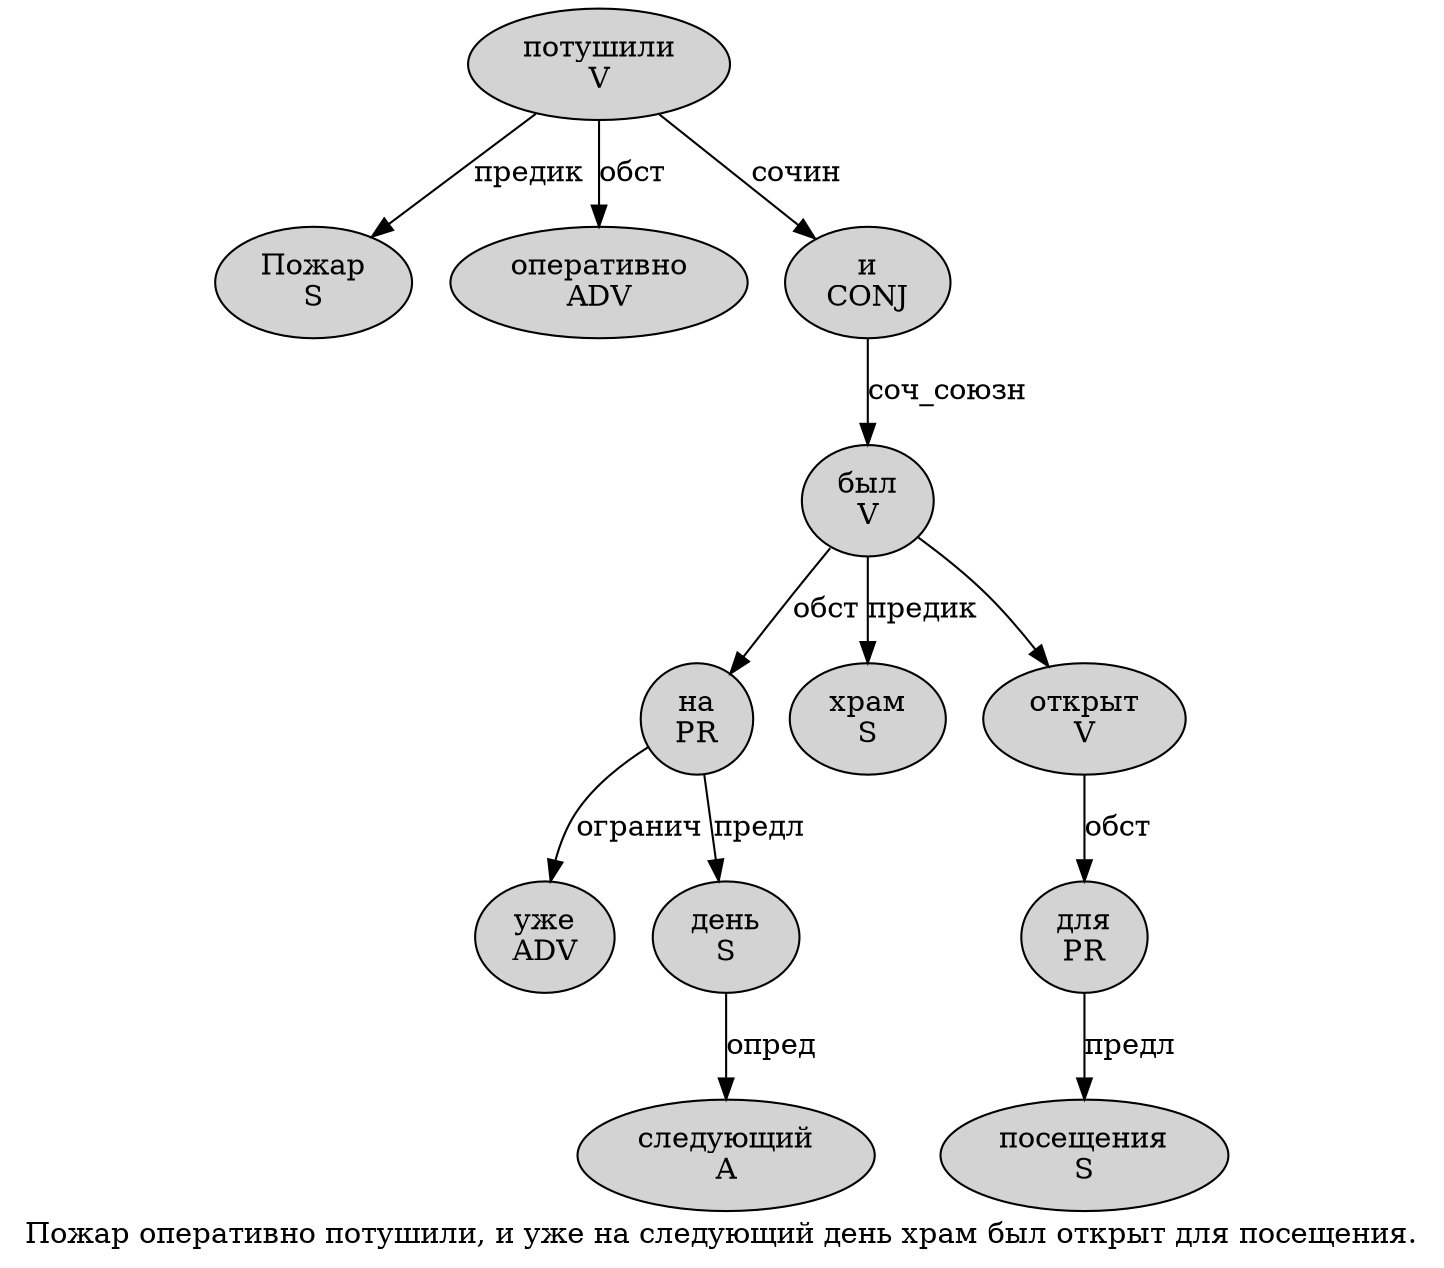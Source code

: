 digraph SENTENCE_1272 {
	graph [label="Пожар оперативно потушили, и уже на следующий день храм был открыт для посещения."]
	node [style=filled]
		0 [label="Пожар
S" color="" fillcolor=lightgray penwidth=1 shape=ellipse]
		1 [label="оперативно
ADV" color="" fillcolor=lightgray penwidth=1 shape=ellipse]
		2 [label="потушили
V" color="" fillcolor=lightgray penwidth=1 shape=ellipse]
		4 [label="и
CONJ" color="" fillcolor=lightgray penwidth=1 shape=ellipse]
		5 [label="уже
ADV" color="" fillcolor=lightgray penwidth=1 shape=ellipse]
		6 [label="на
PR" color="" fillcolor=lightgray penwidth=1 shape=ellipse]
		7 [label="следующий
A" color="" fillcolor=lightgray penwidth=1 shape=ellipse]
		8 [label="день
S" color="" fillcolor=lightgray penwidth=1 shape=ellipse]
		9 [label="храм
S" color="" fillcolor=lightgray penwidth=1 shape=ellipse]
		10 [label="был
V" color="" fillcolor=lightgray penwidth=1 shape=ellipse]
		11 [label="открыт
V" color="" fillcolor=lightgray penwidth=1 shape=ellipse]
		12 [label="для
PR" color="" fillcolor=lightgray penwidth=1 shape=ellipse]
		13 [label="посещения
S" color="" fillcolor=lightgray penwidth=1 shape=ellipse]
			12 -> 13 [label="предл"]
			4 -> 10 [label="соч_союзн"]
			11 -> 12 [label="обст"]
			8 -> 7 [label="опред"]
			6 -> 5 [label="огранич"]
			6 -> 8 [label="предл"]
			10 -> 6 [label="обст"]
			10 -> 9 [label="предик"]
			10 -> 11
			2 -> 0 [label="предик"]
			2 -> 1 [label="обст"]
			2 -> 4 [label="сочин"]
}